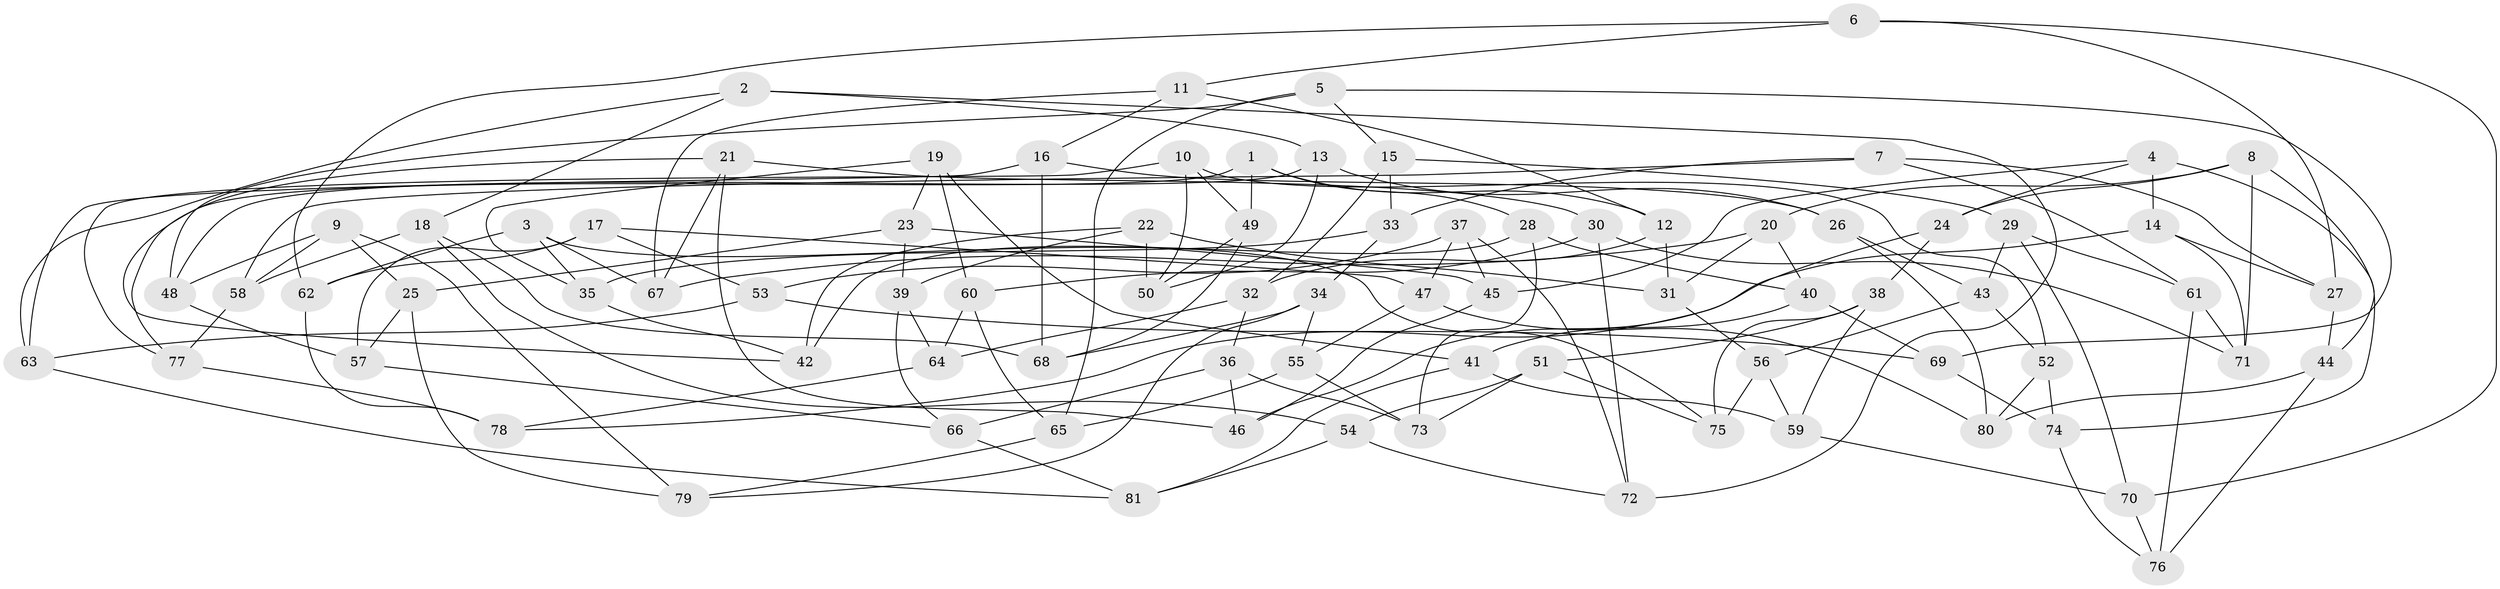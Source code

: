 // coarse degree distribution, {5: 0.061224489795918366, 6: 0.5714285714285714, 4: 0.3469387755102041, 3: 0.02040816326530612}
// Generated by graph-tools (version 1.1) at 2025/24/03/03/25 07:24:31]
// undirected, 81 vertices, 162 edges
graph export_dot {
graph [start="1"]
  node [color=gray90,style=filled];
  1;
  2;
  3;
  4;
  5;
  6;
  7;
  8;
  9;
  10;
  11;
  12;
  13;
  14;
  15;
  16;
  17;
  18;
  19;
  20;
  21;
  22;
  23;
  24;
  25;
  26;
  27;
  28;
  29;
  30;
  31;
  32;
  33;
  34;
  35;
  36;
  37;
  38;
  39;
  40;
  41;
  42;
  43;
  44;
  45;
  46;
  47;
  48;
  49;
  50;
  51;
  52;
  53;
  54;
  55;
  56;
  57;
  58;
  59;
  60;
  61;
  62;
  63;
  64;
  65;
  66;
  67;
  68;
  69;
  70;
  71;
  72;
  73;
  74;
  75;
  76;
  77;
  78;
  79;
  80;
  81;
  1 -- 49;
  1 -- 12;
  1 -- 28;
  1 -- 77;
  2 -- 63;
  2 -- 13;
  2 -- 72;
  2 -- 18;
  3 -- 67;
  3 -- 62;
  3 -- 75;
  3 -- 35;
  4 -- 14;
  4 -- 24;
  4 -- 74;
  4 -- 45;
  5 -- 69;
  5 -- 15;
  5 -- 48;
  5 -- 65;
  6 -- 27;
  6 -- 70;
  6 -- 62;
  6 -- 11;
  7 -- 61;
  7 -- 33;
  7 -- 58;
  7 -- 27;
  8 -- 24;
  8 -- 44;
  8 -- 20;
  8 -- 71;
  9 -- 25;
  9 -- 58;
  9 -- 79;
  9 -- 48;
  10 -- 49;
  10 -- 77;
  10 -- 52;
  10 -- 50;
  11 -- 16;
  11 -- 12;
  11 -- 67;
  12 -- 32;
  12 -- 31;
  13 -- 50;
  13 -- 26;
  13 -- 48;
  14 -- 71;
  14 -- 27;
  14 -- 78;
  15 -- 33;
  15 -- 29;
  15 -- 32;
  16 -- 26;
  16 -- 63;
  16 -- 68;
  17 -- 47;
  17 -- 53;
  17 -- 57;
  17 -- 62;
  18 -- 54;
  18 -- 58;
  18 -- 68;
  19 -- 60;
  19 -- 35;
  19 -- 41;
  19 -- 23;
  20 -- 67;
  20 -- 40;
  20 -- 31;
  21 -- 46;
  21 -- 30;
  21 -- 42;
  21 -- 67;
  22 -- 39;
  22 -- 31;
  22 -- 42;
  22 -- 50;
  23 -- 39;
  23 -- 45;
  23 -- 25;
  24 -- 38;
  24 -- 46;
  25 -- 57;
  25 -- 79;
  26 -- 43;
  26 -- 80;
  27 -- 44;
  28 -- 42;
  28 -- 73;
  28 -- 40;
  29 -- 61;
  29 -- 70;
  29 -- 43;
  30 -- 60;
  30 -- 71;
  30 -- 72;
  31 -- 56;
  32 -- 64;
  32 -- 36;
  33 -- 35;
  33 -- 34;
  34 -- 55;
  34 -- 68;
  34 -- 79;
  35 -- 42;
  36 -- 46;
  36 -- 66;
  36 -- 73;
  37 -- 72;
  37 -- 45;
  37 -- 47;
  37 -- 53;
  38 -- 59;
  38 -- 75;
  38 -- 51;
  39 -- 64;
  39 -- 66;
  40 -- 41;
  40 -- 69;
  41 -- 59;
  41 -- 81;
  43 -- 52;
  43 -- 56;
  44 -- 80;
  44 -- 76;
  45 -- 46;
  47 -- 80;
  47 -- 55;
  48 -- 57;
  49 -- 68;
  49 -- 50;
  51 -- 73;
  51 -- 75;
  51 -- 54;
  52 -- 74;
  52 -- 80;
  53 -- 63;
  53 -- 69;
  54 -- 72;
  54 -- 81;
  55 -- 73;
  55 -- 65;
  56 -- 59;
  56 -- 75;
  57 -- 66;
  58 -- 77;
  59 -- 70;
  60 -- 65;
  60 -- 64;
  61 -- 76;
  61 -- 71;
  62 -- 78;
  63 -- 81;
  64 -- 78;
  65 -- 79;
  66 -- 81;
  69 -- 74;
  70 -- 76;
  74 -- 76;
  77 -- 78;
}
